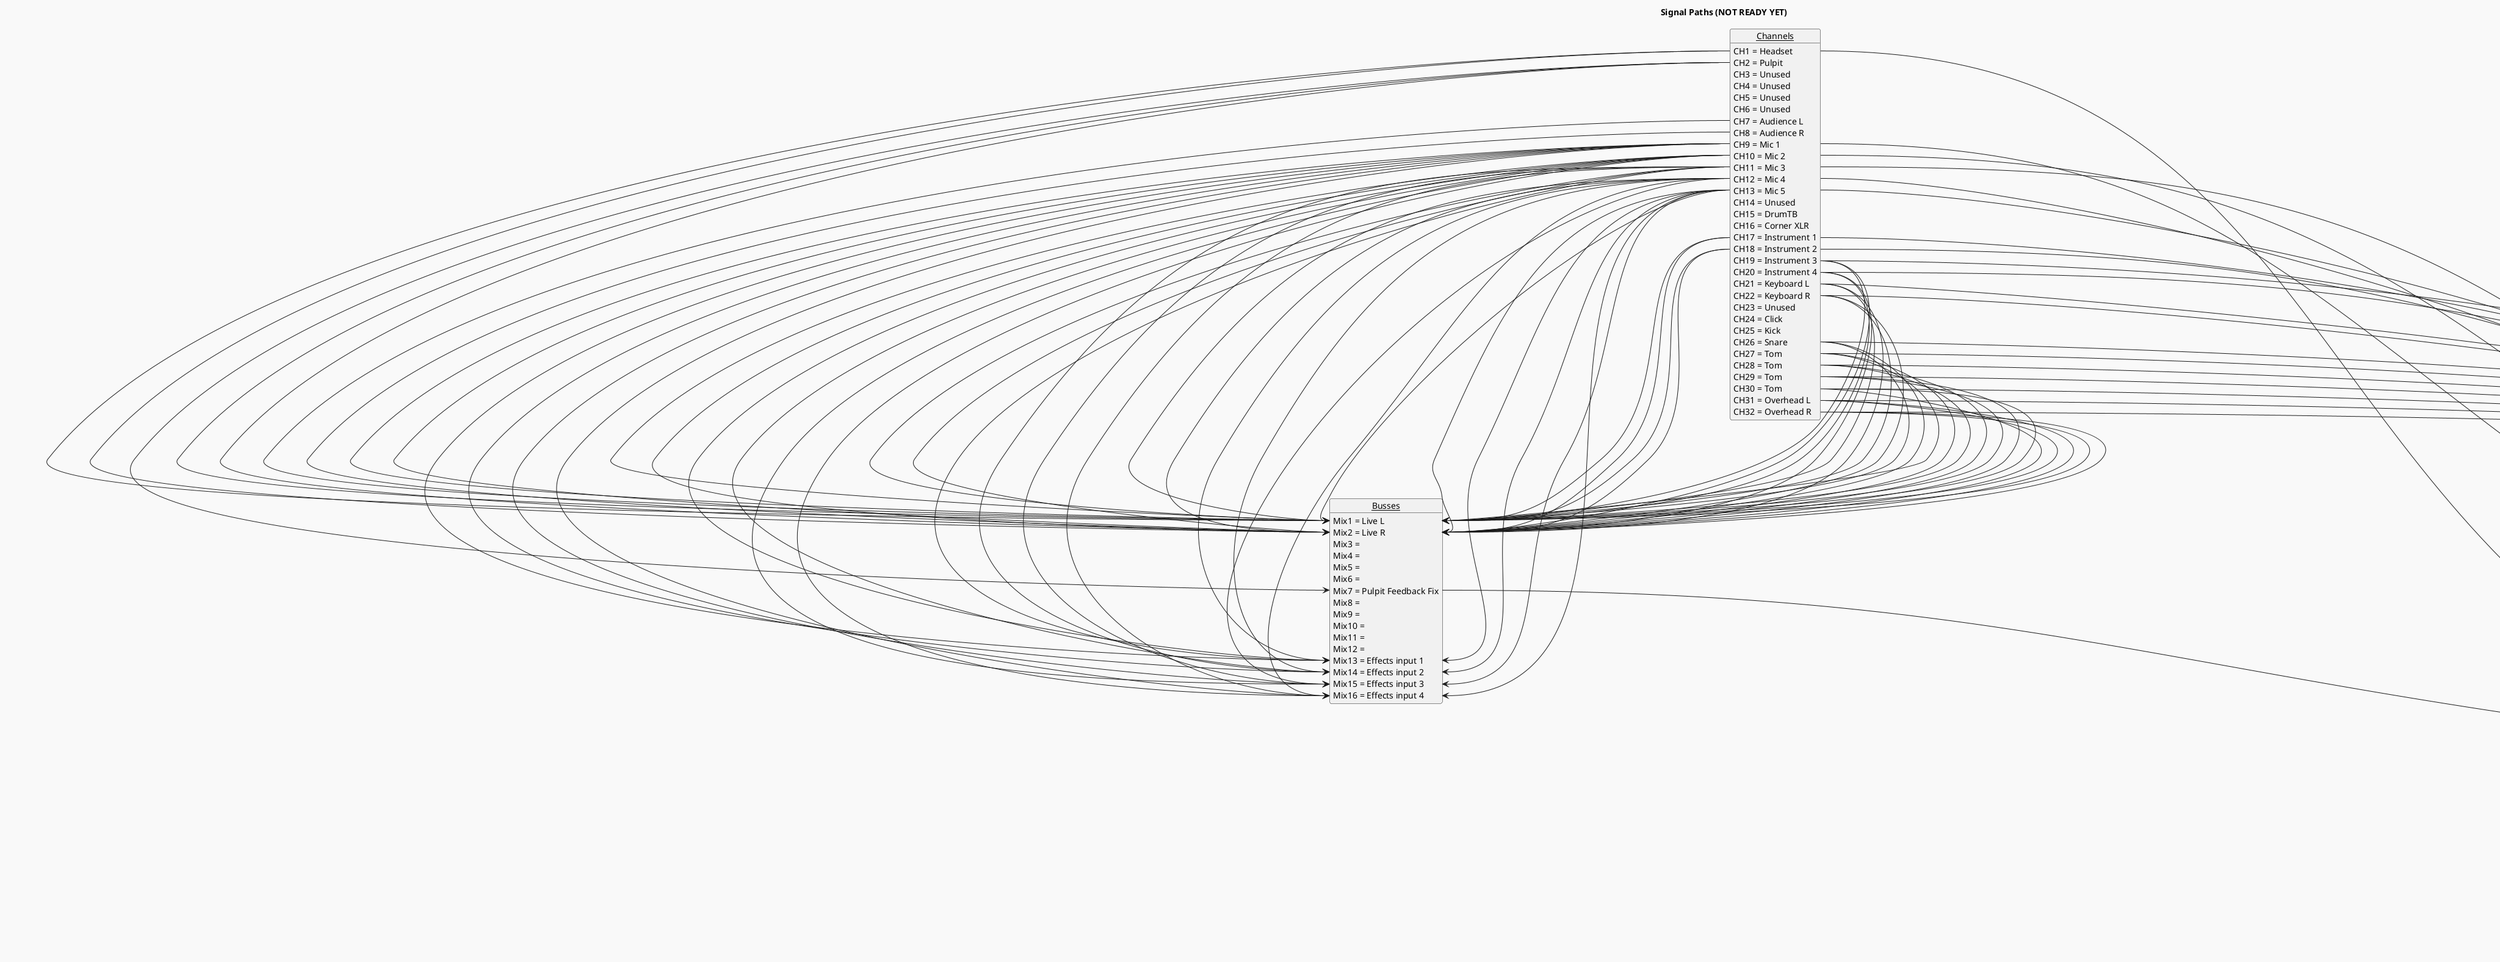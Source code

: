 @startuml
!theme mars
'skinparam linetype polyline
'skinparam linetype ortho
'left to right direction
skinparam style strictuml
hide empty members
skinparam groupInheritance 2


skin rose


title Signal Paths (NOT READY YET)

Object Channels {
    CH1 = Headset
    CH2 = Pulpit
    CH3 = Unused
    CH4 = Unused
    CH5 = Unused
    CH6 = Unused
    CH7 = Audience L
    CH8 = Audience R

    CH9 = Mic 1
    CH10 = Mic 2
    CH11 = Mic 3
    CH12 = Mic 4
    CH13 = Mic 5
    CH14 = Unused
    CH15 = DrumTB
    CH16 = Corner XLR

    CH17 = Instrument 1
    CH18 = Instrument 2
    CH19 = Instrument 3
    CH20 = Instrument 4
    CH21 = Keyboard L
    CH22 = Keyboard R
    CH23 = Unused
    CH24 = Click

    CH25 = Kick
    CH26 = Snare
    CH27 = Tom
    CH28 = Tom
    CH29 = Tom
    CH30 = Tom
    CH31 = Overhead L
    CH32 = Overhead R
}

Object Busses {
    Mix1 = Live L
    Mix2 = Live R
    Mix3 =
    Mix4 =
    Mix5 =
    Mix6 =
    Mix7 = Pulpit Feedback Fix
    Mix8 =
    Mix9 =
    Mix10 =
    Mix11 =
    Mix12 =
    Mix13 = Effects input 1
    Mix14 = Effects input 2
    Mix15 = Effects input 3
    Mix16 = Effects input 4
}

Object LR

Channels::CH1 ---> LR
Channels::CH1 ---> Busses::Mix1
Channels::CH1 ---> Busses::Mix2

Channels::CH2 ---> Busses::Mix7
Channels::CH2 ---> Busses::Mix1
Channels::CH2 ---> Busses::Mix2

Channels::CH7 ---> Busses::Mix1
Channels::CH8 ---> Busses::Mix2


Channels::CH9 ---> LR
Channels::CH9 ---> Busses::Mix1
Channels::CH9 ---> Busses::Mix2
Channels::CH9 ---> Busses::Mix13
Channels::CH9 ---> Busses::Mix14
Channels::CH9 ---> Busses::Mix15
Channels::CH9 ---> Busses::Mix16

Channels::CH10 ---> LR
Channels::CH10 ---> Busses::Mix1
Channels::CH10 ---> Busses::Mix2
Channels::CH10 ---> Busses::Mix13
Channels::CH10 ---> Busses::Mix14
Channels::CH10 ---> Busses::Mix15
Channels::CH10 ---> Busses::Mix16


Channels::CH11 ---> LR
Channels::CH11 ---> Busses::Mix1
Channels::CH11 ---> Busses::Mix2
Channels::CH11 ---> Busses::Mix13
Channels::CH11 ---> Busses::Mix14
Channels::CH11 ---> Busses::Mix15
Channels::CH11 ---> Busses::Mix16


Channels::CH12 ---> LR
Channels::CH12 ---> Busses::Mix1
Channels::CH12 ---> Busses::Mix2
Channels::CH12 ---> Busses::Mix13
Channels::CH12 ---> Busses::Mix14
Channels::CH12 ---> Busses::Mix15
Channels::CH12 ---> Busses::Mix16


Channels::CH13 ---> LR
Channels::CH13 ---> Busses::Mix1
Channels::CH13 ---> Busses::Mix2
Channels::CH13 ---> Busses::Mix13
Channels::CH13 ---> Busses::Mix14
Channels::CH13 ---> Busses::Mix15
Channels::CH13 ---> Busses::Mix16


Channels::CH17 ---> LR
Channels::CH17 ---> Busses::Mix1
Channels::CH17 ---> Busses::Mix2

Channels::CH18 ---> LR
Channels::CH18 ---> Busses::Mix1
Channels::CH18 ---> Busses::Mix2

Channels::CH19 ---> LR
Channels::CH19 ---> Busses::Mix1
Channels::CH19 ---> Busses::Mix2

Channels::CH20 ---> LR
Channels::CH20 ---> Busses::Mix1
Channels::CH20 ---> Busses::Mix2

Channels::CH21 ---> LR
Channels::CH21 ---> Busses::Mix1
Channels::CH21 ---> Busses::Mix2

Channels::CH22 ---> LR
Channels::CH22 ---> Busses::Mix1
Channels::CH22 ---> Busses::Mix2

Channels::CH26 ---> LR
Channels::CH26 ---> Busses::Mix1
Channels::CH26 ---> Busses::Mix2

Channels::CH27 ---> LR
Channels::CH27 ---> Busses::Mix1
Channels::CH27 ---> Busses::Mix2

Channels::CH28 ---> LR
Channels::CH28 ---> Busses::Mix1
Channels::CH28 ---> Busses::Mix2

Channels::CH29 ---> LR
Channels::CH29 ---> Busses::Mix1
Channels::CH29 ---> Busses::Mix2

Channels::CH30 ---> LR
Channels::CH30 ---> Busses::Mix1
Channels::CH30 ---> Busses::Mix2

Channels::CH31 ---> LR
Channels::CH31 ---> Busses::Mix1
Channels::CH31 ---> Busses::Mix2

Channels::CH32 ---> LR
Channels::CH32 ---> Busses::Mix1
Channels::CH32 ---> Busses::Mix2



Busses::Mix7 ---> LR

Object Matrix {
    Mtx1 = Front L
    Mtx2 = Front R
    Mtx3 = Fill L
    Mtx4 = Fill R
    Mtx5 = Coffee Shop
    Mtx6 = Outside
}

LR ---> Matrix::Mtx1
LR ---> Matrix::Mtx2
LR ---> Matrix::Mtx3
LR ---> Matrix::Mtx4
LR ---> Matrix::Mtx5

@enduml
